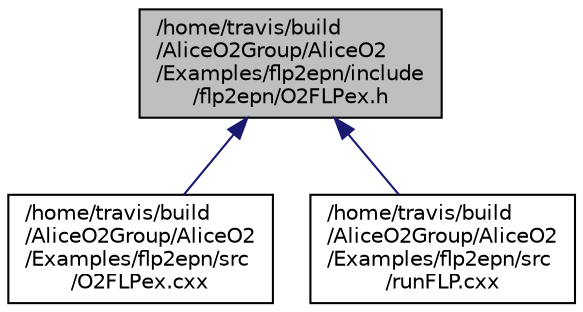 digraph "/home/travis/build/AliceO2Group/AliceO2/Examples/flp2epn/include/flp2epn/O2FLPex.h"
{
 // INTERACTIVE_SVG=YES
  bgcolor="transparent";
  edge [fontname="Helvetica",fontsize="10",labelfontname="Helvetica",labelfontsize="10"];
  node [fontname="Helvetica",fontsize="10",shape=record];
  Node1 [label="/home/travis/build\l/AliceO2Group/AliceO2\l/Examples/flp2epn/include\l/flp2epn/O2FLPex.h",height=0.2,width=0.4,color="black", fillcolor="grey75", style="filled", fontcolor="black"];
  Node1 -> Node2 [dir="back",color="midnightblue",fontsize="10",style="solid",fontname="Helvetica"];
  Node2 [label="/home/travis/build\l/AliceO2Group/AliceO2\l/Examples/flp2epn/src\l/O2FLPex.cxx",height=0.2,width=0.4,color="black",URL="$d4/d53/O2FLPex_8cxx.html"];
  Node1 -> Node3 [dir="back",color="midnightblue",fontsize="10",style="solid",fontname="Helvetica"];
  Node3 [label="/home/travis/build\l/AliceO2Group/AliceO2\l/Examples/flp2epn/src\l/runFLP.cxx",height=0.2,width=0.4,color="black",URL="$d2/d77/runFLP_8cxx.html"];
}
